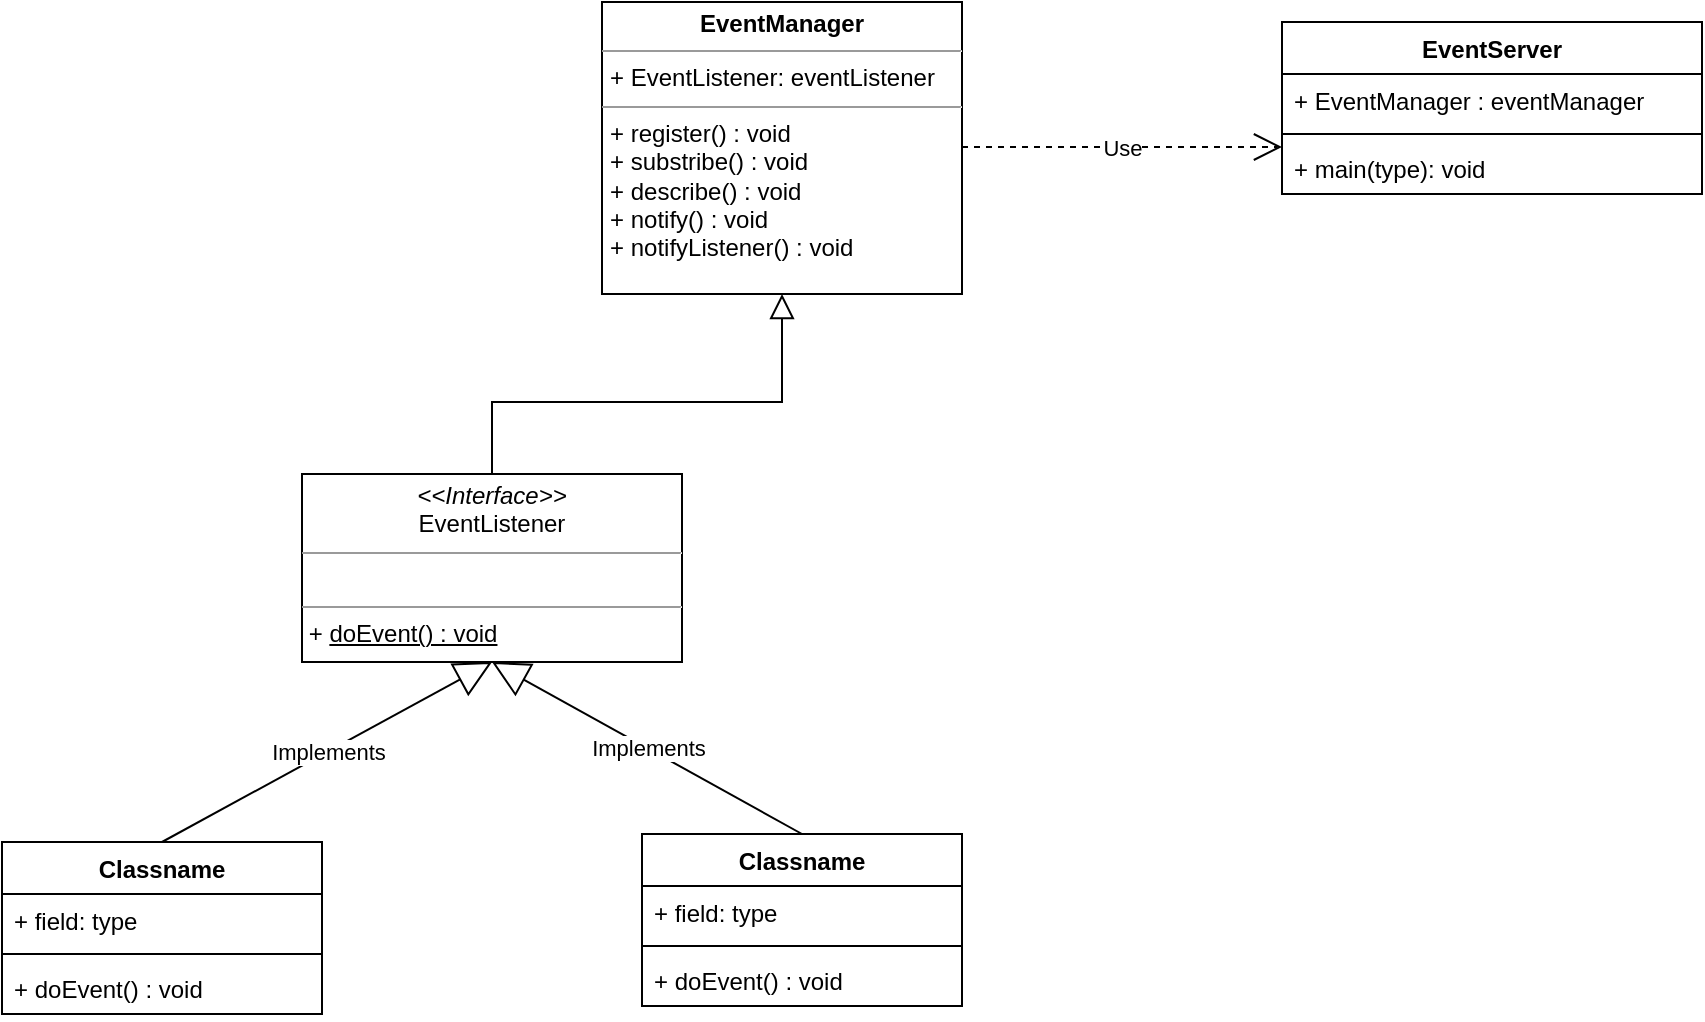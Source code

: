 <mxfile version="20.3.6" type="github">
  <diagram id="C5RBs43oDa-KdzZeNtuy" name="Page-1">
    <mxGraphModel dx="1421" dy="762" grid="1" gridSize="10" guides="1" tooltips="1" connect="1" arrows="1" fold="1" page="1" pageScale="1" pageWidth="1654" pageHeight="2336" math="0" shadow="0">
      <root>
        <mxCell id="WIyWlLk6GJQsqaUBKTNV-0" />
        <mxCell id="WIyWlLk6GJQsqaUBKTNV-1" parent="WIyWlLk6GJQsqaUBKTNV-0" />
        <mxCell id="zkfFHV4jXpPFQw0GAbJ--12" value="" style="endArrow=block;endSize=10;endFill=0;shadow=0;strokeWidth=1;rounded=0;edgeStyle=elbowEdgeStyle;elbow=vertical;exitX=0.5;exitY=0;exitDx=0;exitDy=0;entryX=0.5;entryY=1;entryDx=0;entryDy=0;" parent="WIyWlLk6GJQsqaUBKTNV-1" source="5jFa8lJeS3BA_clS6WQ8-1" target="5jFa8lJeS3BA_clS6WQ8-2" edge="1">
          <mxGeometry width="160" relative="1" as="geometry">
            <mxPoint x="430" y="203" as="sourcePoint" />
            <mxPoint x="430" y="203" as="targetPoint" />
            <Array as="points">
              <mxPoint x="520" y="300" />
              <mxPoint x="310" y="290" />
              <mxPoint x="300" y="250" />
              <mxPoint x="490" y="340" />
            </Array>
          </mxGeometry>
        </mxCell>
        <mxCell id="5jFa8lJeS3BA_clS6WQ8-1" value="&lt;p style=&quot;margin:0px;margin-top:4px;text-align:center;&quot;&gt;&lt;i&gt;&amp;lt;&amp;lt;Interface&amp;gt;&amp;gt;&lt;/i&gt;&lt;br&gt;EventListener&lt;br&gt;&lt;/p&gt;&lt;hr size=&quot;1&quot;&gt;&lt;p style=&quot;margin:0px;margin-left:4px;&quot;&gt;&lt;br&gt;&lt;/p&gt;&lt;hr size=&quot;1&quot;&gt;&lt;p style=&quot;margin:0px;margin-left:4px;&quot;&gt;&lt;/p&gt;&amp;nbsp;+&amp;nbsp;&lt;span style=&quot;text-decoration-line: underline;&quot;&gt;doEvent() : void&lt;br&gt;&lt;/span&gt;" style="verticalAlign=top;align=left;overflow=fill;fontSize=12;fontFamily=Helvetica;html=1;labelBackgroundColor=none;" vertex="1" parent="WIyWlLk6GJQsqaUBKTNV-1">
          <mxGeometry x="280" y="336" width="190" height="94" as="geometry" />
        </mxCell>
        <mxCell id="5jFa8lJeS3BA_clS6WQ8-2" value="&lt;p style=&quot;margin:0px;margin-top:4px;text-align:center;&quot;&gt;&lt;b&gt;EventManager&lt;/b&gt;&lt;/p&gt;&lt;hr size=&quot;1&quot;&gt;&lt;p style=&quot;margin:0px;margin-left:4px;&quot;&gt;+&amp;nbsp;&lt;span style=&quot;text-align: center;&quot;&gt;EventListener&lt;/span&gt;: eventListener&lt;/p&gt;&lt;hr size=&quot;1&quot;&gt;&lt;p style=&quot;margin:0px;margin-left:4px;&quot;&gt;+ register() : void&amp;nbsp;&lt;/p&gt;&lt;p style=&quot;margin:0px;margin-left:4px;&quot;&gt;+ substribe() : void&lt;/p&gt;&lt;p style=&quot;margin:0px;margin-left:4px;&quot;&gt;+ describe() : void&lt;/p&gt;&lt;p style=&quot;margin:0px;margin-left:4px;&quot;&gt;+ notify() : void&lt;/p&gt;&lt;p style=&quot;margin:0px;margin-left:4px;&quot;&gt;+ notifyListener() : void&lt;/p&gt;" style="verticalAlign=top;align=left;overflow=fill;fontSize=12;fontFamily=Helvetica;html=1;labelBackgroundColor=none;" vertex="1" parent="WIyWlLk6GJQsqaUBKTNV-1">
          <mxGeometry x="430" y="100" width="180" height="146" as="geometry" />
        </mxCell>
        <mxCell id="5jFa8lJeS3BA_clS6WQ8-3" value="Implements" style="endArrow=block;endSize=16;endFill=0;html=1;rounded=0;entryX=0.5;entryY=1;entryDx=0;entryDy=0;exitX=0.5;exitY=0;exitDx=0;exitDy=0;" edge="1" parent="WIyWlLk6GJQsqaUBKTNV-1" source="5jFa8lJeS3BA_clS6WQ8-4" target="5jFa8lJeS3BA_clS6WQ8-1">
          <mxGeometry width="160" relative="1" as="geometry">
            <mxPoint x="375" y="510" as="sourcePoint" />
            <mxPoint x="350" y="500" as="targetPoint" />
          </mxGeometry>
        </mxCell>
        <mxCell id="5jFa8lJeS3BA_clS6WQ8-4" value="Classname" style="swimlane;fontStyle=1;align=center;verticalAlign=top;childLayout=stackLayout;horizontal=1;startSize=26;horizontalStack=0;resizeParent=1;resizeParentMax=0;resizeLast=0;collapsible=1;marginBottom=0;labelBackgroundColor=none;" vertex="1" parent="WIyWlLk6GJQsqaUBKTNV-1">
          <mxGeometry x="130" y="520" width="160" height="86" as="geometry" />
        </mxCell>
        <mxCell id="5jFa8lJeS3BA_clS6WQ8-5" value="+ field: type" style="text;strokeColor=none;fillColor=none;align=left;verticalAlign=top;spacingLeft=4;spacingRight=4;overflow=hidden;rotatable=0;points=[[0,0.5],[1,0.5]];portConstraint=eastwest;labelBackgroundColor=none;" vertex="1" parent="5jFa8lJeS3BA_clS6WQ8-4">
          <mxGeometry y="26" width="160" height="26" as="geometry" />
        </mxCell>
        <mxCell id="5jFa8lJeS3BA_clS6WQ8-6" value="" style="line;strokeWidth=1;fillColor=none;align=left;verticalAlign=middle;spacingTop=-1;spacingLeft=3;spacingRight=3;rotatable=0;labelPosition=right;points=[];portConstraint=eastwest;strokeColor=inherit;labelBackgroundColor=none;" vertex="1" parent="5jFa8lJeS3BA_clS6WQ8-4">
          <mxGeometry y="52" width="160" height="8" as="geometry" />
        </mxCell>
        <mxCell id="5jFa8lJeS3BA_clS6WQ8-7" value="+ doEvent() : void" style="text;strokeColor=none;fillColor=none;align=left;verticalAlign=top;spacingLeft=4;spacingRight=4;overflow=hidden;rotatable=0;points=[[0,0.5],[1,0.5]];portConstraint=eastwest;labelBackgroundColor=none;" vertex="1" parent="5jFa8lJeS3BA_clS6WQ8-4">
          <mxGeometry y="60" width="160" height="26" as="geometry" />
        </mxCell>
        <mxCell id="5jFa8lJeS3BA_clS6WQ8-8" value="Classname" style="swimlane;fontStyle=1;align=center;verticalAlign=top;childLayout=stackLayout;horizontal=1;startSize=26;horizontalStack=0;resizeParent=1;resizeParentMax=0;resizeLast=0;collapsible=1;marginBottom=0;labelBackgroundColor=none;" vertex="1" parent="WIyWlLk6GJQsqaUBKTNV-1">
          <mxGeometry x="450" y="516" width="160" height="86" as="geometry" />
        </mxCell>
        <mxCell id="5jFa8lJeS3BA_clS6WQ8-14" value="Implements" style="endArrow=block;endSize=16;endFill=0;html=1;rounded=0;entryX=0.5;entryY=1;entryDx=0;entryDy=0;" edge="1" parent="5jFa8lJeS3BA_clS6WQ8-8" target="5jFa8lJeS3BA_clS6WQ8-1">
          <mxGeometry width="160" relative="1" as="geometry">
            <mxPoint x="80" as="sourcePoint" />
            <mxPoint x="-80" y="-80" as="targetPoint" />
          </mxGeometry>
        </mxCell>
        <mxCell id="5jFa8lJeS3BA_clS6WQ8-9" value="+ field: type" style="text;strokeColor=none;fillColor=none;align=left;verticalAlign=top;spacingLeft=4;spacingRight=4;overflow=hidden;rotatable=0;points=[[0,0.5],[1,0.5]];portConstraint=eastwest;labelBackgroundColor=none;" vertex="1" parent="5jFa8lJeS3BA_clS6WQ8-8">
          <mxGeometry y="26" width="160" height="26" as="geometry" />
        </mxCell>
        <mxCell id="5jFa8lJeS3BA_clS6WQ8-10" value="" style="line;strokeWidth=1;fillColor=none;align=left;verticalAlign=middle;spacingTop=-1;spacingLeft=3;spacingRight=3;rotatable=0;labelPosition=right;points=[];portConstraint=eastwest;strokeColor=inherit;labelBackgroundColor=none;" vertex="1" parent="5jFa8lJeS3BA_clS6WQ8-8">
          <mxGeometry y="52" width="160" height="8" as="geometry" />
        </mxCell>
        <mxCell id="5jFa8lJeS3BA_clS6WQ8-11" value="+ doEvent() : void" style="text;strokeColor=none;fillColor=none;align=left;verticalAlign=top;spacingLeft=4;spacingRight=4;overflow=hidden;rotatable=0;points=[[0,0.5],[1,0.5]];portConstraint=eastwest;labelBackgroundColor=none;" vertex="1" parent="5jFa8lJeS3BA_clS6WQ8-8">
          <mxGeometry y="60" width="160" height="26" as="geometry" />
        </mxCell>
        <mxCell id="5jFa8lJeS3BA_clS6WQ8-15" value="Use" style="endArrow=open;endSize=12;dashed=1;html=1;rounded=0;" edge="1" parent="WIyWlLk6GJQsqaUBKTNV-1">
          <mxGeometry width="160" relative="1" as="geometry">
            <mxPoint x="610" y="172.5" as="sourcePoint" />
            <mxPoint x="770" y="172.5" as="targetPoint" />
          </mxGeometry>
        </mxCell>
        <mxCell id="5jFa8lJeS3BA_clS6WQ8-16" value="EventServer" style="swimlane;fontStyle=1;align=center;verticalAlign=top;childLayout=stackLayout;horizontal=1;startSize=26;horizontalStack=0;resizeParent=1;resizeParentMax=0;resizeLast=0;collapsible=1;marginBottom=0;labelBackgroundColor=none;" vertex="1" parent="WIyWlLk6GJQsqaUBKTNV-1">
          <mxGeometry x="770" y="110" width="210" height="86" as="geometry" />
        </mxCell>
        <mxCell id="5jFa8lJeS3BA_clS6WQ8-17" value="+ EventManager : eventManager" style="text;strokeColor=none;fillColor=none;align=left;verticalAlign=top;spacingLeft=4;spacingRight=4;overflow=hidden;rotatable=0;points=[[0,0.5],[1,0.5]];portConstraint=eastwest;labelBackgroundColor=none;" vertex="1" parent="5jFa8lJeS3BA_clS6WQ8-16">
          <mxGeometry y="26" width="210" height="26" as="geometry" />
        </mxCell>
        <mxCell id="5jFa8lJeS3BA_clS6WQ8-18" value="" style="line;strokeWidth=1;fillColor=none;align=left;verticalAlign=middle;spacingTop=-1;spacingLeft=3;spacingRight=3;rotatable=0;labelPosition=right;points=[];portConstraint=eastwest;strokeColor=inherit;labelBackgroundColor=none;" vertex="1" parent="5jFa8lJeS3BA_clS6WQ8-16">
          <mxGeometry y="52" width="210" height="8" as="geometry" />
        </mxCell>
        <mxCell id="5jFa8lJeS3BA_clS6WQ8-19" value="+ main(type): void" style="text;strokeColor=none;fillColor=none;align=left;verticalAlign=top;spacingLeft=4;spacingRight=4;overflow=hidden;rotatable=0;points=[[0,0.5],[1,0.5]];portConstraint=eastwest;labelBackgroundColor=none;" vertex="1" parent="5jFa8lJeS3BA_clS6WQ8-16">
          <mxGeometry y="60" width="210" height="26" as="geometry" />
        </mxCell>
      </root>
    </mxGraphModel>
  </diagram>
</mxfile>
